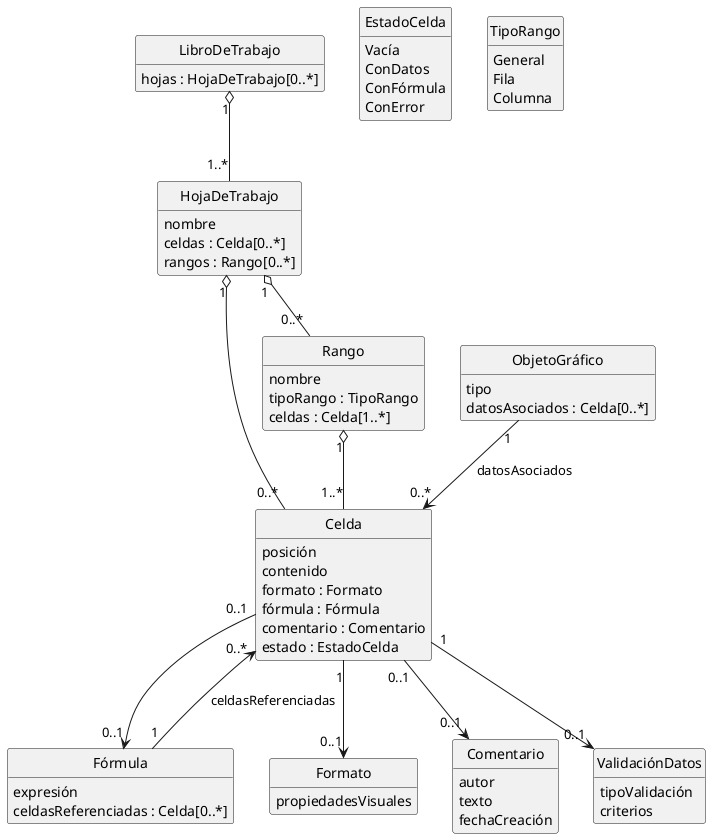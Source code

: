 @startuml

hide empty members
hide circle

class LibroDeTrabajo {
    hojas : HojaDeTrabajo[0..*]
}

class HojaDeTrabajo {
    nombre
    celdas : Celda[0..*]
    rangos : Rango[0..*]
}

class Celda {
    posición
    contenido
    formato : Formato
    fórmula : Fórmula
    comentario : Comentario
    estado : EstadoCelda
}

enum EstadoCelda {
    Vacía
    ConDatos
    ConFórmula
    ConError
}

class Fórmula {
    expresión
    celdasReferenciadas : Celda[0..*]
}

class Rango {
    nombre
    tipoRango : TipoRango
    celdas : Celda[1..*]
}

enum TipoRango {
    General
    Fila
    Columna
}

class Formato {
    propiedadesVisuales
}

class Comentario {
    autor
    texto
    fechaCreación
}

class ObjetoGráfico {
    tipo
    datosAsociados : Celda[0..*]
}

class ValidaciónDatos {
    tipoValidación
    criterios
}

LibroDeTrabajo "1" o-- "1..*" HojaDeTrabajo
HojaDeTrabajo "1" o-- "0..*" Celda
HojaDeTrabajo "1" o-- "0..*" Rango
Celda "0..1" --> "0..1" Fórmula
Celda "0..1" --> "0..1" Comentario
Celda "1" --> "0..1" Formato
Celda "1" --> "0..1" ValidaciónDatos
Fórmula "1" --> "0..*" Celda : celdasReferenciadas
Rango "1" o-- "1..*" Celda
ObjetoGráfico "1" --> "0..*" Celda : datosAsociados

@enduml
